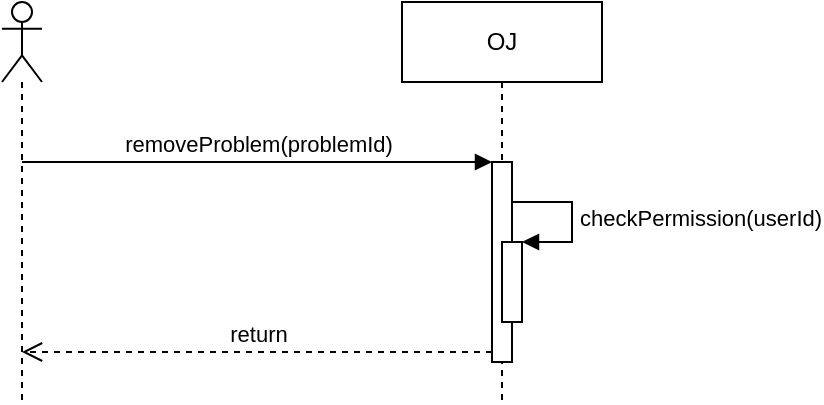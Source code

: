 <mxfile>
    <diagram id="ypSIWSd6UYxXtoIH4Paz" name="第 1 页">
        <mxGraphModel dx="453" dy="309" grid="1" gridSize="10" guides="1" tooltips="1" connect="1" arrows="1" fold="1" page="1" pageScale="1" pageWidth="827" pageHeight="1169" math="0" shadow="0">
            <root>
                <mxCell id="0"/>
                <mxCell id="1" parent="0"/>
                <mxCell id="2" value="" style="shape=umlLifeline;participant=umlActor;perimeter=lifelinePerimeter;whiteSpace=wrap;html=1;container=1;collapsible=0;recursiveResize=0;verticalAlign=top;spacingTop=36;outlineConnect=0;" vertex="1" parent="1">
                    <mxGeometry x="220" y="180" width="20" height="200" as="geometry"/>
                </mxCell>
                <mxCell id="3" value="OJ" style="shape=umlLifeline;perimeter=lifelinePerimeter;whiteSpace=wrap;html=1;container=1;collapsible=0;recursiveResize=0;outlineConnect=0;" vertex="1" parent="1">
                    <mxGeometry x="420" y="180" width="100" height="200" as="geometry"/>
                </mxCell>
                <mxCell id="4" value="" style="html=1;points=[];perimeter=orthogonalPerimeter;" vertex="1" parent="3">
                    <mxGeometry x="45" y="80" width="10" height="100" as="geometry"/>
                </mxCell>
                <mxCell id="7" value="" style="html=1;points=[];perimeter=orthogonalPerimeter;" vertex="1" parent="3">
                    <mxGeometry x="50" y="120" width="10" height="40" as="geometry"/>
                </mxCell>
                <mxCell id="8" value="checkPermission(userId)" style="edgeStyle=orthogonalEdgeStyle;html=1;align=left;spacingLeft=2;endArrow=block;rounded=0;entryX=1;entryY=0;" edge="1" target="7" parent="3">
                    <mxGeometry x="0.003" relative="1" as="geometry">
                        <mxPoint x="55" y="100" as="sourcePoint"/>
                        <Array as="points">
                            <mxPoint x="85" y="100"/>
                        </Array>
                        <mxPoint as="offset"/>
                    </mxGeometry>
                </mxCell>
                <mxCell id="5" value="removeProblem(problemId)" style="html=1;verticalAlign=bottom;endArrow=block;entryX=0;entryY=0;" edge="1" parent="1" source="2" target="4">
                    <mxGeometry relative="1" as="geometry">
                        <mxPoint x="395" y="260" as="sourcePoint"/>
                    </mxGeometry>
                </mxCell>
                <mxCell id="6" value="return" style="html=1;verticalAlign=bottom;endArrow=open;dashed=1;endSize=8;exitX=0;exitY=0.95;" edge="1" parent="1" source="4" target="2">
                    <mxGeometry relative="1" as="geometry">
                        <mxPoint x="395" y="336" as="targetPoint"/>
                    </mxGeometry>
                </mxCell>
            </root>
        </mxGraphModel>
    </diagram>
</mxfile>